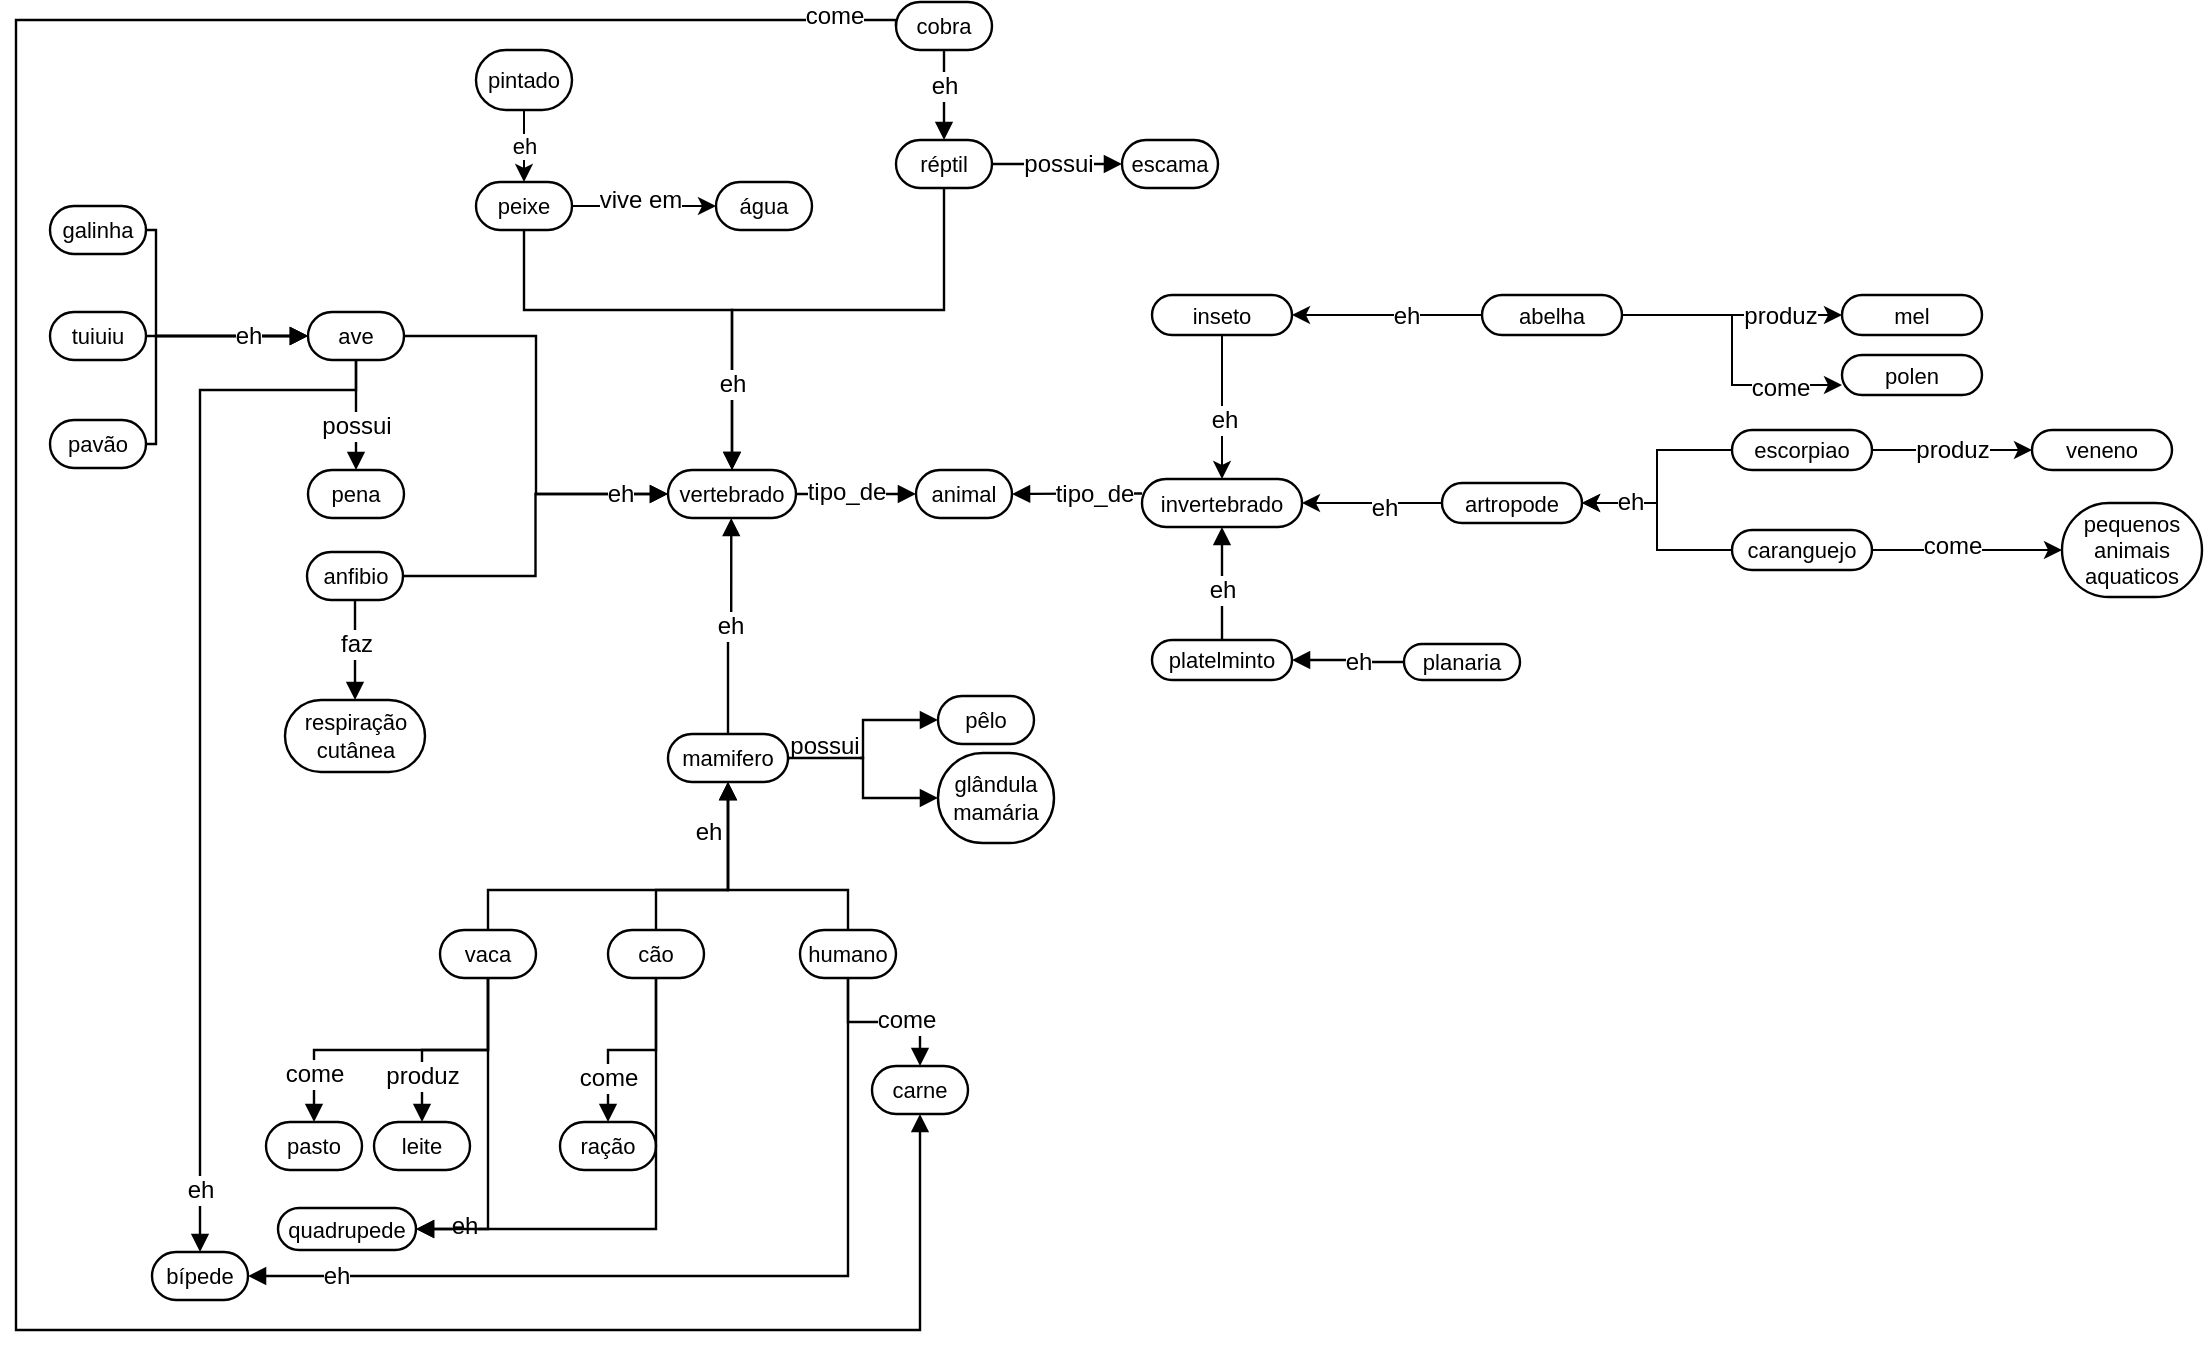<mxfile pages="1" version="11.2.5" type="device"><diagram id="ahhVQlMR9LP3tuwdjXo9" name="Page-1"><mxGraphModel dx="1342" dy="1985" grid="1" gridSize="10" guides="1" tooltips="1" connect="1" arrows="1" fold="1" page="1" pageScale="1" pageWidth="827" pageHeight="1169" math="0" shadow="0"><root><mxCell id="0"/><mxCell id="1" parent="0"/><mxCell id="mCivuUqRMkFeDiW-_MKi-1" value="animal" style="html=1;whiteSpace=wrap;rounded=1;arcSize=50;fontSize=11;fontColor=#000000;spacing=5;strokeOpacity=100;strokeWidth=1.2;" parent="1" vertex="1"><mxGeometry x="520" y="180" width="48" height="24" as="geometry"/></mxCell><mxCell id="mCivuUqRMkFeDiW-_MKi-2" value="vertebrado" style="html=1;whiteSpace=wrap;rounded=1;arcSize=50;fontSize=11;fontColor=#000000;spacing=5;strokeOpacity=100;strokeWidth=1.2;" parent="1" vertex="1"><mxGeometry x="396" y="180" width="64" height="24" as="geometry"/></mxCell><mxCell id="mCivuUqRMkFeDiW-_MKi-3" value="invertebrado" style="html=1;whiteSpace=wrap;rounded=1;arcSize=50;fontSize=11;fontColor=#000000;spacing=5;strokeOpacity=100;strokeWidth=1.2;" parent="1" vertex="1"><mxGeometry x="633" y="184.5" width="80" height="24" as="geometry"/></mxCell><mxCell id="mCivuUqRMkFeDiW-_MKi-4" value="platelminto" style="html=1;whiteSpace=wrap;rounded=1;arcSize=50;fontSize=11;fontColor=#000000;spacing=5;strokeOpacity=100;strokeWidth=1.2;" parent="1" vertex="1"><mxGeometry x="638" y="265" width="70" height="20" as="geometry"/></mxCell><mxCell id="mCivuUqRMkFeDiW-_MKi-5" value="" style="html=1;jettySize=18;fontSize=11;strokeWidth=1.2;rounded=1;arcSize=0;edgeStyle=orthogonalEdgeStyle;startArrow=none;endArrow=block;endFill=1;exitX=1.01;exitY=0.5;exitPerimeter=1;entryX=-0.013;entryY=0.5;entryPerimeter=1;" parent="1" source="mCivuUqRMkFeDiW-_MKi-2" target="mCivuUqRMkFeDiW-_MKi-1" edge="1"><mxGeometry width="100" height="100" relative="1" as="geometry"/></mxCell><mxCell id="mCivuUqRMkFeDiW-_MKi-6" value="tipo_de" style="text;html=1;resizable=0;labelBackgroundColor=#ffffff;align=center;verticalAlign=middle;" parent="mCivuUqRMkFeDiW-_MKi-5" vertex="1"><mxGeometry x="-0.218" relative="1" as="geometry"><mxPoint x="1" y="-1" as="offset"/></mxGeometry></mxCell><mxCell id="mCivuUqRMkFeDiW-_MKi-7" value="" style="html=1;jettySize=18;fontSize=11;strokeWidth=1.2;rounded=1;arcSize=0;edgeStyle=orthogonalEdgeStyle;startArrow=none;endArrow=block;endFill=1;exitX=0.007;exitY=0.306;exitPerimeter=1;entryX=1.013;entryY=0.5;entryPerimeter=1;" parent="1" source="mCivuUqRMkFeDiW-_MKi-3" target="mCivuUqRMkFeDiW-_MKi-1" edge="1"><mxGeometry width="100" height="100" relative="1" as="geometry"/></mxCell><mxCell id="mCivuUqRMkFeDiW-_MKi-8" value="tipo_de" style="text;html=1;resizable=0;labelBackgroundColor=#ffffff;align=center;verticalAlign=middle;" parent="mCivuUqRMkFeDiW-_MKi-7" vertex="1"><mxGeometry x="0.435" relative="1" as="geometry"><mxPoint x="22.5" as="offset"/></mxGeometry></mxCell><mxCell id="GMGkpsXeHSGNdf0zRz0Y-57" style="edgeStyle=orthogonalEdgeStyle;rounded=0;orthogonalLoop=1;jettySize=auto;html=1;exitX=0.25;exitY=0;exitDx=0;exitDy=0;" parent="mCivuUqRMkFeDiW-_MKi-7" source="mCivuUqRMkFeDiW-_MKi-8" target="mCivuUqRMkFeDiW-_MKi-8" edge="1"><mxGeometry relative="1" as="geometry"/></mxCell><mxCell id="mCivuUqRMkFeDiW-_MKi-9" value="planaria" style="html=1;whiteSpace=wrap;rounded=1;arcSize=50;fontSize=11;fontColor=#000000;spacing=5;strokeOpacity=100;strokeWidth=1.2;" parent="1" vertex="1"><mxGeometry x="764" y="267" width="58" height="18" as="geometry"/></mxCell><mxCell id="mCivuUqRMkFeDiW-_MKi-10" value="" style="html=1;jettySize=18;fontSize=11;strokeWidth=1.2;rounded=1;arcSize=0;edgeStyle=orthogonalEdgeStyle;startArrow=none;endArrow=block;endFill=1;exitX=0.5;exitY=0;entryX=0.5;entryY=1.025;entryPerimeter=1;exitDx=0;exitDy=0;" parent="1" source="mCivuUqRMkFeDiW-_MKi-4" target="mCivuUqRMkFeDiW-_MKi-3" edge="1"><mxGeometry width="100" height="100" relative="1" as="geometry"/></mxCell><mxCell id="mCivuUqRMkFeDiW-_MKi-11" value="eh" style="text;html=1;resizable=0;labelBackgroundColor=#ffffff;align=center;verticalAlign=middle;" parent="mCivuUqRMkFeDiW-_MKi-10" vertex="1"><mxGeometry x="-0.108" relative="1" as="geometry"/></mxCell><mxCell id="mCivuUqRMkFeDiW-_MKi-12" value="" style="html=1;jettySize=18;fontSize=11;strokeWidth=1.2;rounded=1;arcSize=0;edgeStyle=orthogonalEdgeStyle;startArrow=none;endArrow=block;endFill=1;exitX=-0.013;exitY=0.5;exitPerimeter=1;entryX=1;entryY=0.5;entryDx=0;entryDy=0;" parent="1" source="mCivuUqRMkFeDiW-_MKi-9" target="mCivuUqRMkFeDiW-_MKi-4" edge="1"><mxGeometry width="100" height="100" relative="1" as="geometry"><mxPoint x="743" y="290" as="targetPoint"/></mxGeometry></mxCell><mxCell id="mCivuUqRMkFeDiW-_MKi-13" value="eh" style="text;html=1;resizable=0;labelBackgroundColor=#ffffff;align=center;verticalAlign=middle;" parent="mCivuUqRMkFeDiW-_MKi-12" vertex="1"><mxGeometry x="-0.175" relative="1" as="geometry"/></mxCell><mxCell id="mCivuUqRMkFeDiW-_MKi-14" value="mamifero" style="html=1;whiteSpace=wrap;rounded=1;arcSize=50;fontSize=11;fontColor=#000000;spacing=5;strokeOpacity=100;strokeWidth=1.2;" parent="1" vertex="1"><mxGeometry x="396" y="312" width="60" height="24" as="geometry"/></mxCell><mxCell id="mCivuUqRMkFeDiW-_MKi-15" value="ave" style="html=1;whiteSpace=wrap;rounded=1;arcSize=50;fontSize=11;fontColor=#000000;spacing=5;strokeOpacity=100;strokeWidth=1.2;" parent="1" vertex="1"><mxGeometry x="216" y="101" width="48" height="24" as="geometry"/></mxCell><mxCell id="mCivuUqRMkFeDiW-_MKi-90" style="edgeStyle=orthogonalEdgeStyle;rounded=0;orthogonalLoop=1;jettySize=auto;html=1;exitX=1;exitY=0.5;exitDx=0;exitDy=0;entryX=0;entryY=0.5;entryDx=0;entryDy=0;" parent="1" source="mCivuUqRMkFeDiW-_MKi-16" target="mCivuUqRMkFeDiW-_MKi-89" edge="1"><mxGeometry relative="1" as="geometry"/></mxCell><mxCell id="mCivuUqRMkFeDiW-_MKi-16" value="peixe" style="html=1;whiteSpace=wrap;rounded=1;arcSize=50;fontSize=11;fontColor=#000000;spacing=5;strokeOpacity=100;strokeWidth=1.2;" parent="1" vertex="1"><mxGeometry x="300" y="36" width="48" height="24" as="geometry"/></mxCell><mxCell id="mCivuUqRMkFeDiW-_MKi-17" value="" style="html=1;jettySize=18;fontSize=11;strokeWidth=1.2;rounded=1;arcSize=0;edgeStyle=orthogonalEdgeStyle;startArrow=none;endArrow=block;endFill=1;exitX=0.5;exitY=1.025;exitPerimeter=1;entryX=0.5;entryY=-0.025;entryPerimeter=1;" parent="1" source="mCivuUqRMkFeDiW-_MKi-16" target="mCivuUqRMkFeDiW-_MKi-2" edge="1"><mxGeometry width="100" height="100" relative="1" as="geometry"><Array as="points"><mxPoint x="324" y="100"/><mxPoint x="428" y="100"/></Array></mxGeometry></mxCell><mxCell id="mCivuUqRMkFeDiW-_MKi-18" value="" style="html=1;jettySize=18;fontSize=11;strokeWidth=1.2;rounded=1;arcSize=0;edgeStyle=orthogonalEdgeStyle;startArrow=none;endArrow=block;endFill=1;exitX=1.013;exitY=0.5;exitPerimeter=1;entryX=-0.01;entryY=0.5;entryPerimeter=1;" parent="1" source="mCivuUqRMkFeDiW-_MKi-15" target="mCivuUqRMkFeDiW-_MKi-2" edge="1"><mxGeometry width="100" height="100" relative="1" as="geometry"/></mxCell><mxCell id="mCivuUqRMkFeDiW-_MKi-19" value="" style="html=1;jettySize=18;fontSize=11;strokeWidth=1.2;rounded=1;arcSize=0;edgeStyle=orthogonalEdgeStyle;startArrow=none;endArrow=block;endFill=1;exitX=0.5;exitY=-0.025;exitPerimeter=1;entryX=0.494;entryY=1.025;entryPerimeter=1;" parent="1" source="mCivuUqRMkFeDiW-_MKi-14" target="mCivuUqRMkFeDiW-_MKi-2" edge="1"><mxGeometry width="100" height="100" relative="1" as="geometry"/></mxCell><mxCell id="mCivuUqRMkFeDiW-_MKi-20" value="eh" style="text;html=1;resizable=0;labelBackgroundColor=#ffffff;align=center;verticalAlign=middle;" parent="mCivuUqRMkFeDiW-_MKi-19" vertex="1"><mxGeometry relative="1" as="geometry"/></mxCell><mxCell id="mCivuUqRMkFeDiW-_MKi-21" value="humano" style="html=1;whiteSpace=wrap;rounded=1;arcSize=50;fontSize=11;fontColor=#000000;spacing=5;strokeOpacity=100;strokeWidth=1.2;" parent="1" vertex="1"><mxGeometry x="462" y="410" width="48" height="24" as="geometry"/></mxCell><mxCell id="mCivuUqRMkFeDiW-_MKi-22" value="galinha" style="html=1;whiteSpace=wrap;rounded=1;arcSize=50;fontSize=11;fontColor=#000000;spacing=5;strokeOpacity=100;strokeWidth=1.2;" parent="1" vertex="1"><mxGeometry x="87" y="48" width="48" height="24" as="geometry"/></mxCell><mxCell id="mCivuUqRMkFeDiW-_MKi-23" value="réptil" style="html=1;whiteSpace=wrap;rounded=1;arcSize=50;fontSize=11;fontColor=#000000;spacing=5;strokeOpacity=100;strokeWidth=1.2;" parent="1" vertex="1"><mxGeometry x="510" y="15" width="48" height="24" as="geometry"/></mxCell><mxCell id="mCivuUqRMkFeDiW-_MKi-24" value="cão" style="html=1;whiteSpace=wrap;rounded=1;arcSize=50;fontSize=11;fontColor=#000000;spacing=5;strokeOpacity=100;strokeWidth=1.2;" parent="1" vertex="1"><mxGeometry x="366" y="410" width="48" height="24" as="geometry"/></mxCell><mxCell id="mCivuUqRMkFeDiW-_MKi-25" value="anfibio" style="html=1;whiteSpace=wrap;rounded=1;arcSize=50;fontSize=11;fontColor=#000000;spacing=5;strokeOpacity=100;strokeWidth=1.2;" parent="1" vertex="1"><mxGeometry x="215.5" y="221" width="48" height="24" as="geometry"/></mxCell><mxCell id="mCivuUqRMkFeDiW-_MKi-26" value="" style="html=1;jettySize=18;fontSize=11;strokeWidth=1.2;rounded=1;arcSize=0;edgeStyle=orthogonalEdgeStyle;startArrow=none;endArrow=block;endFill=1;exitX=1.013;exitY=0.5;exitPerimeter=1;entryX=-0.01;entryY=0.5;entryPerimeter=1;" parent="1" source="mCivuUqRMkFeDiW-_MKi-25" target="mCivuUqRMkFeDiW-_MKi-2" edge="1"><mxGeometry width="100" height="100" relative="1" as="geometry"/></mxCell><mxCell id="mCivuUqRMkFeDiW-_MKi-27" value="eh" style="text;html=1;resizable=0;labelBackgroundColor=#ffffff;align=center;verticalAlign=middle;" parent="mCivuUqRMkFeDiW-_MKi-26" vertex="1"><mxGeometry x="0.722" relative="1" as="geometry"/></mxCell><mxCell id="mCivuUqRMkFeDiW-_MKi-28" value="" style="html=1;jettySize=18;fontSize=11;strokeWidth=1.2;rounded=1;arcSize=0;edgeStyle=orthogonalEdgeStyle;startArrow=none;endArrow=block;endFill=1;exitX=0.5;exitY=1.025;exitPerimeter=1;entryX=0.5;entryY=-0.025;entryPerimeter=1;" parent="1" source="mCivuUqRMkFeDiW-_MKi-23" target="mCivuUqRMkFeDiW-_MKi-2" edge="1"><mxGeometry width="100" height="100" relative="1" as="geometry"><Array as="points"><mxPoint x="534" y="100"/><mxPoint x="428" y="100"/></Array></mxGeometry></mxCell><mxCell id="mCivuUqRMkFeDiW-_MKi-29" value="eh" style="text;html=1;resizable=0;labelBackgroundColor=#ffffff;align=center;verticalAlign=middle;" parent="mCivuUqRMkFeDiW-_MKi-28" vertex="1"><mxGeometry x="0.647" relative="1" as="geometry"/></mxCell><mxCell id="mCivuUqRMkFeDiW-_MKi-30" value="tuiuiu" style="html=1;whiteSpace=wrap;rounded=1;arcSize=50;fontSize=11;fontColor=#000000;spacing=5;strokeOpacity=100;strokeWidth=1.2;" parent="1" vertex="1"><mxGeometry x="87" y="101" width="48" height="24" as="geometry"/></mxCell><mxCell id="mCivuUqRMkFeDiW-_MKi-31" value="pavão" style="html=1;whiteSpace=wrap;rounded=1;arcSize=50;fontSize=11;fontColor=#000000;spacing=5;strokeOpacity=100;strokeWidth=1.2;" parent="1" vertex="1"><mxGeometry x="87" y="155" width="48" height="24" as="geometry"/></mxCell><mxCell id="mCivuUqRMkFeDiW-_MKi-32" value="pêlo" style="html=1;whiteSpace=wrap;rounded=1;arcSize=50;fontSize=11;fontColor=#000000;spacing=5;strokeOpacity=100;strokeWidth=1.2;" parent="1" vertex="1"><mxGeometry x="531" y="293" width="48" height="24" as="geometry"/></mxCell><mxCell id="mCivuUqRMkFeDiW-_MKi-33" value="" style="html=1;jettySize=18;fontSize=11;strokeWidth=1.2;rounded=1;arcSize=0;edgeStyle=orthogonalEdgeStyle;startArrow=none;endArrow=block;endFill=1;exitX=0.5;exitY=-0.025;exitPerimeter=1;entryX=0.5;entryY=1.025;entryPerimeter=1;" parent="1" source="mCivuUqRMkFeDiW-_MKi-24" target="mCivuUqRMkFeDiW-_MKi-14" edge="1"><mxGeometry width="100" height="100" relative="1" as="geometry"><Array as="points"><mxPoint x="390" y="390"/><mxPoint x="426" y="390"/></Array></mxGeometry></mxCell><mxCell id="mCivuUqRMkFeDiW-_MKi-34" value="" style="html=1;jettySize=18;fontSize=11;strokeWidth=1.2;rounded=1;arcSize=0;edgeStyle=orthogonalEdgeStyle;startArrow=none;endArrow=block;endFill=1;exitX=0.5;exitY=-0.025;exitPerimeter=1;entryX=0.5;entryY=1.025;entryPerimeter=1;" parent="1" source="mCivuUqRMkFeDiW-_MKi-21" target="mCivuUqRMkFeDiW-_MKi-14" edge="1"><mxGeometry width="100" height="100" relative="1" as="geometry"><Array as="points"><mxPoint x="486" y="390"/><mxPoint x="426" y="390"/></Array></mxGeometry></mxCell><mxCell id="mCivuUqRMkFeDiW-_MKi-35" value="eh" style="text;html=1;resizable=0;labelBackgroundColor=#ffffff;align=center;verticalAlign=middle;" parent="mCivuUqRMkFeDiW-_MKi-34" vertex="1"><mxGeometry x="0.633" relative="1" as="geometry"><mxPoint x="-10" as="offset"/></mxGeometry></mxCell><mxCell id="mCivuUqRMkFeDiW-_MKi-36" value="" style="html=1;jettySize=18;fontSize=11;strokeWidth=1.2;rounded=1;arcSize=0;edgeStyle=orthogonalEdgeStyle;startArrow=none;endArrow=block;endFill=1;exitX=1.013;exitY=0.5;exitPerimeter=1;entryX=-0.013;entryY=0.5;entryPerimeter=1;" parent="1" source="mCivuUqRMkFeDiW-_MKi-14" target="mCivuUqRMkFeDiW-_MKi-32" edge="1"><mxGeometry width="100" height="100" relative="1" as="geometry"/></mxCell><mxCell id="mCivuUqRMkFeDiW-_MKi-37" value="possui" style="text;html=1;resizable=0;labelBackgroundColor=#ffffff;align=center;verticalAlign=middle;" parent="mCivuUqRMkFeDiW-_MKi-36" vertex="1"><mxGeometry x="-0.499" relative="1" as="geometry"><mxPoint x="-5.5" y="-6.5" as="offset"/></mxGeometry></mxCell><mxCell id="mCivuUqRMkFeDiW-_MKi-38" value="vaca" style="html=1;whiteSpace=wrap;rounded=1;arcSize=50;fontSize=11;fontColor=#000000;spacing=5;strokeOpacity=100;strokeWidth=1.2;" parent="1" vertex="1"><mxGeometry x="282" y="410" width="48" height="24" as="geometry"/></mxCell><mxCell id="mCivuUqRMkFeDiW-_MKi-39" value="" style="html=1;jettySize=18;fontSize=11;strokeWidth=1.2;rounded=1;arcSize=0;edgeStyle=orthogonalEdgeStyle;startArrow=none;endArrow=block;endFill=1;exitX=0.5;exitY=-0.025;exitPerimeter=1;entryX=0.5;entryY=1.025;entryPerimeter=1;" parent="1" source="mCivuUqRMkFeDiW-_MKi-38" target="mCivuUqRMkFeDiW-_MKi-14" edge="1"><mxGeometry width="100" height="100" relative="1" as="geometry"><Array as="points"><mxPoint x="306" y="390"/><mxPoint x="426" y="390"/></Array></mxGeometry></mxCell><mxCell id="mCivuUqRMkFeDiW-_MKi-40" value="leite" style="html=1;whiteSpace=wrap;rounded=1;arcSize=50;fontSize=11;fontColor=#000000;spacing=5;strokeOpacity=100;strokeWidth=1.2;" parent="1" vertex="1"><mxGeometry x="249" y="506" width="48" height="24" as="geometry"/></mxCell><mxCell id="mCivuUqRMkFeDiW-_MKi-41" value="" style="html=1;jettySize=18;fontSize=11;strokeWidth=1.2;rounded=1;arcSize=0;edgeStyle=orthogonalEdgeStyle;startArrow=none;endArrow=block;endFill=1;exitX=0.5;exitY=1.025;exitPerimeter=1;entryX=0.5;entryY=-0.025;entryPerimeter=1;" parent="1" source="mCivuUqRMkFeDiW-_MKi-38" target="mCivuUqRMkFeDiW-_MKi-40" edge="1"><mxGeometry width="100" height="100" relative="1" as="geometry"/></mxCell><mxCell id="mCivuUqRMkFeDiW-_MKi-42" value="produz" style="text;html=1;resizable=0;labelBackgroundColor=#ffffff;align=center;verticalAlign=middle;" parent="mCivuUqRMkFeDiW-_MKi-41" vertex="1"><mxGeometry x="0.386" relative="1" as="geometry"><mxPoint y="8.5" as="offset"/></mxGeometry></mxCell><mxCell id="mCivuUqRMkFeDiW-_MKi-43" value="ração" style="html=1;whiteSpace=wrap;rounded=1;arcSize=50;fontSize=11;fontColor=#000000;spacing=5;strokeOpacity=100;strokeWidth=1.2;" parent="1" vertex="1"><mxGeometry x="342" y="506" width="48" height="24" as="geometry"/></mxCell><mxCell id="mCivuUqRMkFeDiW-_MKi-44" value="" style="html=1;jettySize=18;fontSize=11;strokeWidth=1.2;rounded=1;arcSize=0;edgeStyle=orthogonalEdgeStyle;startArrow=none;endArrow=block;endFill=1;exitX=0.5;exitY=1.025;exitPerimeter=1;entryX=0.5;entryY=-0.025;entryPerimeter=1;" parent="1" source="mCivuUqRMkFeDiW-_MKi-24" target="mCivuUqRMkFeDiW-_MKi-43" edge="1"><mxGeometry width="100" height="100" relative="1" as="geometry"/></mxCell><mxCell id="mCivuUqRMkFeDiW-_MKi-45" value="come" style="text;html=1;resizable=0;labelBackgroundColor=#ffffff;align=center;verticalAlign=middle;" parent="mCivuUqRMkFeDiW-_MKi-44" vertex="1"><mxGeometry x="0.545" relative="1" as="geometry"/></mxCell><mxCell id="mCivuUqRMkFeDiW-_MKi-46" value="" style="html=1;jettySize=18;fontSize=11;strokeWidth=1.2;rounded=1;arcSize=0;edgeStyle=orthogonalEdgeStyle;startArrow=none;endArrow=block;endFill=1;exitX=0.5;exitY=1.025;exitPerimeter=1;entryX=0.5;entryY=-0.025;entryPerimeter=1;" parent="1" source="mCivuUqRMkFeDiW-_MKi-38" target="mCivuUqRMkFeDiW-_MKi-48" edge="1"><mxGeometry width="100" height="100" relative="1" as="geometry"/></mxCell><mxCell id="mCivuUqRMkFeDiW-_MKi-47" value="come" style="text;html=1;resizable=0;labelBackgroundColor=#ffffff;align=center;verticalAlign=middle;" parent="mCivuUqRMkFeDiW-_MKi-46" vertex="1"><mxGeometry x="0.621" relative="1" as="geometry"><mxPoint y="6" as="offset"/></mxGeometry></mxCell><mxCell id="mCivuUqRMkFeDiW-_MKi-48" value="pasto" style="html=1;whiteSpace=wrap;rounded=1;arcSize=50;fontSize=11;fontColor=#000000;spacing=5;strokeOpacity=100;strokeWidth=1.2;" parent="1" vertex="1"><mxGeometry x="195" y="506" width="48" height="24" as="geometry"/></mxCell><mxCell id="mCivuUqRMkFeDiW-_MKi-49" value="bípede" style="html=1;whiteSpace=wrap;rounded=1;arcSize=50;fontSize=11;fontColor=#000000;spacing=5;strokeOpacity=100;strokeWidth=1.2;" parent="1" vertex="1"><mxGeometry x="138" y="571" width="48" height="24" as="geometry"/></mxCell><mxCell id="mCivuUqRMkFeDiW-_MKi-50" value="" style="html=1;jettySize=18;fontSize=11;strokeWidth=1.2;rounded=1;arcSize=0;edgeStyle=orthogonalEdgeStyle;startArrow=none;endArrow=block;endFill=1;exitX=1.013;exitY=0.5;exitPerimeter=1;entryX=-0.013;entryY=0.5;entryPerimeter=1;" parent="1" source="mCivuUqRMkFeDiW-_MKi-22" target="mCivuUqRMkFeDiW-_MKi-15" edge="1"><mxGeometry width="100" height="100" relative="1" as="geometry"><Array as="points"><mxPoint x="140" y="60"/><mxPoint x="140" y="113"/></Array></mxGeometry></mxCell><mxCell id="mCivuUqRMkFeDiW-_MKi-51" value="" style="html=1;jettySize=18;fontSize=11;strokeWidth=1.2;rounded=1;arcSize=0;edgeStyle=orthogonalEdgeStyle;startArrow=none;endArrow=block;endFill=1;exitX=1.013;exitY=0.5;exitPerimeter=1;entryX=-0.013;entryY=0.5;entryPerimeter=1;" parent="1" source="mCivuUqRMkFeDiW-_MKi-30" target="mCivuUqRMkFeDiW-_MKi-15" edge="1"><mxGeometry width="100" height="100" relative="1" as="geometry"/></mxCell><mxCell id="mCivuUqRMkFeDiW-_MKi-52" value="" style="html=1;jettySize=18;fontSize=11;strokeWidth=1.2;rounded=1;arcSize=0;edgeStyle=orthogonalEdgeStyle;startArrow=none;endArrow=block;endFill=1;exitX=1.013;exitY=0.5;exitPerimeter=1;entryX=-0.013;entryY=0.5;entryPerimeter=1;" parent="1" source="mCivuUqRMkFeDiW-_MKi-31" target="mCivuUqRMkFeDiW-_MKi-15" edge="1"><mxGeometry width="100" height="100" relative="1" as="geometry"><Array as="points"><mxPoint x="140" y="167"/><mxPoint x="140" y="113"/></Array></mxGeometry></mxCell><mxCell id="mCivuUqRMkFeDiW-_MKi-53" value="eh" style="text;html=1;resizable=0;labelBackgroundColor=#ffffff;align=center;verticalAlign=middle;" parent="mCivuUqRMkFeDiW-_MKi-52" vertex="1"><mxGeometry x="0.75" relative="1" as="geometry"><mxPoint x="-13" as="offset"/></mxGeometry></mxCell><mxCell id="mCivuUqRMkFeDiW-_MKi-83" style="edgeStyle=orthogonalEdgeStyle;rounded=0;orthogonalLoop=1;jettySize=auto;html=1;exitX=0.25;exitY=0;exitDx=0;exitDy=0;" parent="mCivuUqRMkFeDiW-_MKi-52" source="mCivuUqRMkFeDiW-_MKi-53" target="mCivuUqRMkFeDiW-_MKi-53" edge="1"><mxGeometry relative="1" as="geometry"/></mxCell><mxCell id="mCivuUqRMkFeDiW-_MKi-54" value="pena" style="html=1;whiteSpace=wrap;rounded=1;arcSize=50;fontSize=11;fontColor=#000000;spacing=5;strokeOpacity=100;strokeWidth=1.2;" parent="1" vertex="1"><mxGeometry x="216" y="180" width="48" height="24" as="geometry"/></mxCell><mxCell id="mCivuUqRMkFeDiW-_MKi-55" value="" style="html=1;jettySize=18;fontSize=11;strokeWidth=1.2;rounded=1;arcSize=0;edgeStyle=orthogonalEdgeStyle;startArrow=none;endArrow=block;endFill=1;exitX=0.5;exitY=1.025;exitPerimeter=1;entryX=0.5;entryY=-0.025;entryPerimeter=1;" parent="1" source="mCivuUqRMkFeDiW-_MKi-15" target="mCivuUqRMkFeDiW-_MKi-54" edge="1"><mxGeometry width="100" height="100" relative="1" as="geometry"/></mxCell><mxCell id="mCivuUqRMkFeDiW-_MKi-56" value="possui" style="text;html=1;resizable=0;labelBackgroundColor=#ffffff;align=center;verticalAlign=middle;" parent="mCivuUqRMkFeDiW-_MKi-55" vertex="1"><mxGeometry x="0.199" relative="1" as="geometry"/></mxCell><mxCell id="mCivuUqRMkFeDiW-_MKi-57" value="glândula mamária" style="html=1;whiteSpace=wrap;rounded=1;arcSize=50;fontSize=11;fontColor=#000000;spacing=5;strokeOpacity=100;strokeWidth=1.2;" parent="1" vertex="1"><mxGeometry x="531" y="321.5" width="58" height="45" as="geometry"/></mxCell><mxCell id="mCivuUqRMkFeDiW-_MKi-58" value="" style="html=1;jettySize=18;fontSize=11;strokeWidth=1.2;rounded=1;arcSize=0;edgeStyle=orthogonalEdgeStyle;startArrow=none;endArrow=block;endFill=1;exitX=1.013;exitY=0.5;exitPerimeter=1;entryX=-0.013;entryY=0.5;entryPerimeter=1;" parent="1" source="mCivuUqRMkFeDiW-_MKi-14" target="mCivuUqRMkFeDiW-_MKi-57" edge="1"><mxGeometry width="100" height="100" relative="1" as="geometry"/></mxCell><mxCell id="mCivuUqRMkFeDiW-_MKi-59" value="quadrupede" style="html=1;whiteSpace=wrap;rounded=1;arcSize=50;fontSize=11;fontColor=#000000;spacing=5;strokeOpacity=100;strokeWidth=1.2;" parent="1" vertex="1"><mxGeometry x="201" y="549" width="69" height="21" as="geometry"/></mxCell><mxCell id="mCivuUqRMkFeDiW-_MKi-60" value="" style="html=1;jettySize=18;fontSize=11;strokeWidth=1.2;rounded=1;arcSize=0;edgeStyle=orthogonalEdgeStyle;startArrow=none;endArrow=block;endFill=1;exitX=0.5;exitY=1.025;exitPerimeter=1;entryX=1.013;entryY=0.5;entryPerimeter=1;" parent="1" source="mCivuUqRMkFeDiW-_MKi-21" target="mCivuUqRMkFeDiW-_MKi-49" edge="1"><mxGeometry width="100" height="100" relative="1" as="geometry"/></mxCell><mxCell id="mCivuUqRMkFeDiW-_MKi-61" value="eh" style="text;html=1;resizable=0;labelBackgroundColor=#ffffff;align=center;verticalAlign=middle;" parent="mCivuUqRMkFeDiW-_MKi-60" vertex="1"><mxGeometry x="0.806" relative="1" as="geometry"/></mxCell><mxCell id="mCivuUqRMkFeDiW-_MKi-62" value="" style="html=1;jettySize=18;fontSize=11;strokeWidth=1.2;rounded=1;arcSize=0;edgeStyle=orthogonalEdgeStyle;startArrow=none;endArrow=block;endFill=1;exitX=0.5;exitY=1.025;exitPerimeter=1;entryX=1.011;entryY=0.5;entryPerimeter=1;" parent="1" source="mCivuUqRMkFeDiW-_MKi-24" target="mCivuUqRMkFeDiW-_MKi-59" edge="1"><mxGeometry width="100" height="100" relative="1" as="geometry"/></mxCell><mxCell id="mCivuUqRMkFeDiW-_MKi-63" value="eh" style="text;html=1;resizable=0;labelBackgroundColor=#ffffff;align=center;verticalAlign=middle;" parent="mCivuUqRMkFeDiW-_MKi-62" vertex="1"><mxGeometry x="0.766" relative="1" as="geometry"><mxPoint x="-5" y="-2" as="offset"/></mxGeometry></mxCell><mxCell id="mCivuUqRMkFeDiW-_MKi-64" value="" style="html=1;jettySize=18;fontSize=11;strokeWidth=1.2;rounded=1;arcSize=0;edgeStyle=orthogonalEdgeStyle;startArrow=none;endArrow=block;endFill=1;exitX=0.5;exitY=1.025;exitPerimeter=1;entryX=1.011;entryY=0.5;entryPerimeter=1;" parent="1" source="mCivuUqRMkFeDiW-_MKi-38" target="mCivuUqRMkFeDiW-_MKi-59" edge="1"><mxGeometry width="100" height="100" relative="1" as="geometry"/></mxCell><mxCell id="mCivuUqRMkFeDiW-_MKi-65" value="" style="html=1;jettySize=18;fontSize=11;strokeWidth=1.2;rounded=1;arcSize=0;edgeStyle=orthogonalEdgeStyle;startArrow=none;endArrow=block;endFill=1;exitX=0.5;exitY=1.025;exitPerimeter=1;entryX=0.5;entryY=-0.025;entryPerimeter=1;" parent="1" source="mCivuUqRMkFeDiW-_MKi-15" target="mCivuUqRMkFeDiW-_MKi-49" edge="1"><mxGeometry width="100" height="100" relative="1" as="geometry"><Array as="points"><mxPoint x="240" y="140"/><mxPoint x="162" y="140"/></Array></mxGeometry></mxCell><mxCell id="mCivuUqRMkFeDiW-_MKi-66" value="eh" style="text;html=1;resizable=0;labelBackgroundColor=#ffffff;align=center;verticalAlign=middle;" parent="mCivuUqRMkFeDiW-_MKi-65" vertex="1"><mxGeometry x="0.881" relative="1" as="geometry"/></mxCell><mxCell id="mCivuUqRMkFeDiW-_MKi-67" value="carne" style="html=1;whiteSpace=wrap;rounded=1;arcSize=50;fontSize=11;fontColor=#000000;spacing=5;strokeOpacity=100;strokeWidth=1.2;" parent="1" vertex="1"><mxGeometry x="498" y="478" width="48" height="24" as="geometry"/></mxCell><mxCell id="mCivuUqRMkFeDiW-_MKi-68" value="" style="html=1;jettySize=18;fontSize=11;strokeWidth=1.2;rounded=1;arcSize=0;edgeStyle=orthogonalEdgeStyle;startArrow=none;endArrow=block;endFill=1;exitX=0.5;exitY=1.025;exitPerimeter=1;entryX=0.5;entryY=-0.025;entryPerimeter=1;" parent="1" source="mCivuUqRMkFeDiW-_MKi-21" target="mCivuUqRMkFeDiW-_MKi-67" edge="1"><mxGeometry width="100" height="100" relative="1" as="geometry"/></mxCell><mxCell id="mCivuUqRMkFeDiW-_MKi-69" value="come" style="text;html=1;resizable=0;labelBackgroundColor=#ffffff;align=center;verticalAlign=middle;" parent="mCivuUqRMkFeDiW-_MKi-68" vertex="1"><mxGeometry x="0.545" relative="1" as="geometry"><mxPoint x="-7" y="-5" as="offset"/></mxGeometry></mxCell><mxCell id="mCivuUqRMkFeDiW-_MKi-70" value="cobra" style="html=1;whiteSpace=wrap;rounded=1;arcSize=50;fontSize=11;fontColor=#000000;spacing=5;strokeOpacity=100;strokeWidth=1.2;" parent="1" vertex="1"><mxGeometry x="510" y="-54" width="48" height="24" as="geometry"/></mxCell><mxCell id="mCivuUqRMkFeDiW-_MKi-71" value="" style="html=1;jettySize=18;fontSize=11;strokeWidth=1.2;rounded=1;arcSize=0;edgeStyle=orthogonalEdgeStyle;startArrow=none;endArrow=block;endFill=1;exitX=0.5;exitY=1.025;exitPerimeter=1;entryX=0.5;entryY=-0.025;entryPerimeter=1;" parent="1" source="mCivuUqRMkFeDiW-_MKi-70" target="mCivuUqRMkFeDiW-_MKi-23" edge="1"><mxGeometry width="100" height="100" relative="1" as="geometry"/></mxCell><mxCell id="mCivuUqRMkFeDiW-_MKi-72" value="eh" style="text;html=1;resizable=0;labelBackgroundColor=#ffffff;align=center;verticalAlign=middle;" parent="mCivuUqRMkFeDiW-_MKi-71" vertex="1"><mxGeometry x="0.357" relative="1" as="geometry"><mxPoint y="-13" as="offset"/></mxGeometry></mxCell><mxCell id="mCivuUqRMkFeDiW-_MKi-73" value="" style="html=1;jettySize=18;fontSize=11;strokeWidth=1.2;rounded=1;arcSize=0;edgeStyle=orthogonalEdgeStyle;startArrow=none;endArrow=block;endFill=1;exitX=-0.013;exitY=0.5;exitPerimeter=1;entryX=0.5;entryY=1.025;entryPerimeter=1;" parent="1" source="mCivuUqRMkFeDiW-_MKi-70" target="mCivuUqRMkFeDiW-_MKi-67" edge="1"><mxGeometry width="100" height="100" relative="1" as="geometry"><Array as="points"><mxPoint x="510" y="-45"/><mxPoint x="70" y="-45"/><mxPoint x="70" y="610"/><mxPoint x="522" y="610"/></Array></mxGeometry></mxCell><mxCell id="mCivuUqRMkFeDiW-_MKi-74" value="come" style="text;html=1;resizable=0;labelBackgroundColor=#ffffff;align=center;verticalAlign=middle;" parent="mCivuUqRMkFeDiW-_MKi-73" vertex="1"><mxGeometry x="-0.959" relative="1" as="geometry"><mxPoint y="-2" as="offset"/></mxGeometry></mxCell><mxCell id="mCivuUqRMkFeDiW-_MKi-75" value="escama" style="html=1;whiteSpace=wrap;rounded=1;arcSize=50;fontSize=11;fontColor=#000000;spacing=5;strokeOpacity=100;strokeWidth=1.2;" parent="1" vertex="1"><mxGeometry x="623" y="15" width="48" height="24" as="geometry"/></mxCell><mxCell id="mCivuUqRMkFeDiW-_MKi-76" value="" style="html=1;jettySize=18;fontSize=11;strokeWidth=1.2;rounded=1;arcSize=0;edgeStyle=orthogonalEdgeStyle;startArrow=none;endArrow=block;endFill=1;exitX=1.013;exitY=0.5;exitPerimeter=1;entryX=-0.013;entryY=0.5;entryPerimeter=1;" parent="1" source="mCivuUqRMkFeDiW-_MKi-23" target="mCivuUqRMkFeDiW-_MKi-75" edge="1"><mxGeometry width="100" height="100" relative="1" as="geometry"/></mxCell><mxCell id="mCivuUqRMkFeDiW-_MKi-77" value="possui" style="text;html=1;resizable=0;labelBackgroundColor=#ffffff;align=center;verticalAlign=middle;" parent="mCivuUqRMkFeDiW-_MKi-76" vertex="1"><mxGeometry relative="1" as="geometry"/></mxCell><mxCell id="mCivuUqRMkFeDiW-_MKi-78" value="respiração cutânea" style="html=1;whiteSpace=wrap;rounded=1;arcSize=50;fontSize=11;fontColor=#000000;spacing=5;strokeOpacity=100;strokeWidth=1.2;" parent="1" vertex="1"><mxGeometry x="204.5" y="295" width="70" height="36" as="geometry"/></mxCell><mxCell id="mCivuUqRMkFeDiW-_MKi-79" value="" style="html=1;jettySize=18;fontSize=11;strokeWidth=1.2;rounded=1;arcSize=0;edgeStyle=orthogonalEdgeStyle;startArrow=none;endArrow=block;endFill=1;exitX=0.5;exitY=1.025;exitPerimeter=1;entryX=0.5;entryY=-0.019;entryPerimeter=1;" parent="1" source="mCivuUqRMkFeDiW-_MKi-25" target="mCivuUqRMkFeDiW-_MKi-78" edge="1"><mxGeometry width="100" height="100" relative="1" as="geometry"/></mxCell><mxCell id="mCivuUqRMkFeDiW-_MKi-80" value="faz" style="text;html=1;resizable=0;labelBackgroundColor=#ffffff;align=center;verticalAlign=middle;" parent="mCivuUqRMkFeDiW-_MKi-79" vertex="1"><mxGeometry x="-0.149" relative="1" as="geometry"/></mxCell><mxCell id="mCivuUqRMkFeDiW-_MKi-87" value="eh&lt;br&gt;" style="edgeStyle=orthogonalEdgeStyle;rounded=0;orthogonalLoop=1;jettySize=auto;html=1;exitX=0.5;exitY=1;exitDx=0;exitDy=0;entryX=0.5;entryY=0;entryDx=0;entryDy=0;" parent="1" source="mCivuUqRMkFeDiW-_MKi-86" target="mCivuUqRMkFeDiW-_MKi-16" edge="1"><mxGeometry relative="1" as="geometry"/></mxCell><mxCell id="mCivuUqRMkFeDiW-_MKi-86" value="pintado" style="html=1;whiteSpace=wrap;rounded=1;arcSize=50;fontSize=11;fontColor=#000000;spacing=5;strokeOpacity=100;strokeWidth=1.2;" parent="1" vertex="1"><mxGeometry x="300" y="-30" width="48" height="30" as="geometry"/></mxCell><mxCell id="mCivuUqRMkFeDiW-_MKi-89" value="&lt;div&gt;água&lt;/div&gt;" style="html=1;whiteSpace=wrap;rounded=1;arcSize=50;fontSize=11;fontColor=#000000;spacing=5;strokeOpacity=100;strokeWidth=1.2;" parent="1" vertex="1"><mxGeometry x="420" y="36" width="48" height="24" as="geometry"/></mxCell><mxCell id="mCivuUqRMkFeDiW-_MKi-91" value="vive em" style="text;html=1;resizable=0;labelBackgroundColor=#ffffff;align=center;verticalAlign=middle;" parent="1" vertex="1"><mxGeometry x="568.224" y="22.793" as="geometry"><mxPoint x="-186" y="22" as="offset"/></mxGeometry></mxCell><mxCell id="GMGkpsXeHSGNdf0zRz0Y-5" style="edgeStyle=orthogonalEdgeStyle;rounded=0;orthogonalLoop=1;jettySize=auto;html=1;exitX=0.5;exitY=1;exitDx=0;exitDy=0;entryX=0.5;entryY=0;entryDx=0;entryDy=0;" parent="1" source="GMGkpsXeHSGNdf0zRz0Y-1" target="mCivuUqRMkFeDiW-_MKi-3" edge="1"><mxGeometry relative="1" as="geometry"/></mxCell><mxCell id="GMGkpsXeHSGNdf0zRz0Y-13" value="&lt;div&gt;eh&lt;/div&gt;" style="text;html=1;resizable=0;points=[];align=center;verticalAlign=middle;labelBackgroundColor=#ffffff;" parent="GMGkpsXeHSGNdf0zRz0Y-5" vertex="1" connectable="0"><mxGeometry x="0.186" y="1" relative="1" as="geometry"><mxPoint as="offset"/></mxGeometry></mxCell><mxCell id="GMGkpsXeHSGNdf0zRz0Y-1" value="inseto" style="html=1;whiteSpace=wrap;rounded=1;arcSize=50;fontSize=11;fontColor=#000000;spacing=5;strokeOpacity=100;strokeWidth=1.2;" parent="1" vertex="1"><mxGeometry x="638" y="92.5" width="70" height="20" as="geometry"/></mxCell><mxCell id="GMGkpsXeHSGNdf0zRz0Y-16" style="edgeStyle=orthogonalEdgeStyle;rounded=0;orthogonalLoop=1;jettySize=auto;html=1;exitX=0;exitY=0.5;exitDx=0;exitDy=0;entryX=1;entryY=0.5;entryDx=0;entryDy=0;" parent="1" source="GMGkpsXeHSGNdf0zRz0Y-15" target="GMGkpsXeHSGNdf0zRz0Y-1" edge="1"><mxGeometry relative="1" as="geometry"/></mxCell><mxCell id="GMGkpsXeHSGNdf0zRz0Y-17" value="eh" style="text;html=1;resizable=0;points=[];align=center;verticalAlign=middle;labelBackgroundColor=#ffffff;" parent="GMGkpsXeHSGNdf0zRz0Y-16" vertex="1" connectable="0"><mxGeometry x="-0.204" relative="1" as="geometry"><mxPoint as="offset"/></mxGeometry></mxCell><mxCell id="GMGkpsXeHSGNdf0zRz0Y-32" style="edgeStyle=orthogonalEdgeStyle;rounded=0;orthogonalLoop=1;jettySize=auto;html=1;exitX=1;exitY=0.5;exitDx=0;exitDy=0;entryX=0;entryY=0.5;entryDx=0;entryDy=0;" parent="1" source="GMGkpsXeHSGNdf0zRz0Y-15" target="GMGkpsXeHSGNdf0zRz0Y-31" edge="1"><mxGeometry relative="1" as="geometry"/></mxCell><mxCell id="GMGkpsXeHSGNdf0zRz0Y-33" value="produz" style="text;html=1;resizable=0;points=[];align=center;verticalAlign=middle;labelBackgroundColor=#ffffff;" parent="GMGkpsXeHSGNdf0zRz0Y-32" vertex="1" connectable="0"><mxGeometry x="0.333" relative="1" as="geometry"><mxPoint x="5" y="0.5" as="offset"/></mxGeometry></mxCell><mxCell id="GMGkpsXeHSGNdf0zRz0Y-35" style="edgeStyle=orthogonalEdgeStyle;rounded=0;orthogonalLoop=1;jettySize=auto;html=1;exitX=1;exitY=0.5;exitDx=0;exitDy=0;entryX=0;entryY=0.75;entryDx=0;entryDy=0;" parent="1" source="GMGkpsXeHSGNdf0zRz0Y-15" target="GMGkpsXeHSGNdf0zRz0Y-34" edge="1"><mxGeometry relative="1" as="geometry"/></mxCell><mxCell id="GMGkpsXeHSGNdf0zRz0Y-36" value="come" style="text;html=1;resizable=0;points=[];align=center;verticalAlign=middle;labelBackgroundColor=#ffffff;" parent="GMGkpsXeHSGNdf0zRz0Y-35" vertex="1" connectable="0"><mxGeometry x="0.453" relative="1" as="geometry"><mxPoint x="8" y="1" as="offset"/></mxGeometry></mxCell><mxCell id="GMGkpsXeHSGNdf0zRz0Y-15" value="abelha" style="html=1;whiteSpace=wrap;rounded=1;arcSize=50;fontSize=11;fontColor=#000000;spacing=5;strokeOpacity=100;strokeWidth=1.2;" parent="1" vertex="1"><mxGeometry x="803" y="92.5" width="70" height="20" as="geometry"/></mxCell><mxCell id="GMGkpsXeHSGNdf0zRz0Y-20" style="edgeStyle=orthogonalEdgeStyle;rounded=0;orthogonalLoop=1;jettySize=auto;html=1;exitX=0;exitY=0.5;exitDx=0;exitDy=0;entryX=1;entryY=0.5;entryDx=0;entryDy=0;" parent="1" source="GMGkpsXeHSGNdf0zRz0Y-19" target="mCivuUqRMkFeDiW-_MKi-3" edge="1"><mxGeometry relative="1" as="geometry"><Array as="points"><mxPoint x="753" y="196.5"/><mxPoint x="753" y="196.5"/></Array></mxGeometry></mxCell><mxCell id="GMGkpsXeHSGNdf0zRz0Y-21" value="eh" style="text;html=1;resizable=0;points=[];align=center;verticalAlign=middle;labelBackgroundColor=#ffffff;" parent="GMGkpsXeHSGNdf0zRz0Y-20" vertex="1" connectable="0"><mxGeometry x="-0.148" y="2" relative="1" as="geometry"><mxPoint x="1" as="offset"/></mxGeometry></mxCell><mxCell id="GMGkpsXeHSGNdf0zRz0Y-19" value="&lt;div&gt;artropode&lt;/div&gt;" style="html=1;whiteSpace=wrap;rounded=1;arcSize=50;fontSize=11;fontColor=#000000;spacing=5;strokeOpacity=100;strokeWidth=1.2;" parent="1" vertex="1"><mxGeometry x="783" y="186.5" width="70" height="20" as="geometry"/></mxCell><mxCell id="GMGkpsXeHSGNdf0zRz0Y-23" style="edgeStyle=orthogonalEdgeStyle;rounded=0;orthogonalLoop=1;jettySize=auto;html=1;exitX=0;exitY=0.5;exitDx=0;exitDy=0;entryX=1;entryY=0.5;entryDx=0;entryDy=0;" parent="1" source="GMGkpsXeHSGNdf0zRz0Y-22" target="GMGkpsXeHSGNdf0zRz0Y-19" edge="1"><mxGeometry relative="1" as="geometry"/></mxCell><mxCell id="GMGkpsXeHSGNdf0zRz0Y-38" style="edgeStyle=orthogonalEdgeStyle;rounded=0;orthogonalLoop=1;jettySize=auto;html=1;exitX=1;exitY=0.5;exitDx=0;exitDy=0;" parent="1" source="GMGkpsXeHSGNdf0zRz0Y-22" target="GMGkpsXeHSGNdf0zRz0Y-37" edge="1"><mxGeometry relative="1" as="geometry"/></mxCell><mxCell id="GMGkpsXeHSGNdf0zRz0Y-39" value="produz" style="text;html=1;resizable=0;points=[];align=center;verticalAlign=middle;labelBackgroundColor=#ffffff;" parent="GMGkpsXeHSGNdf0zRz0Y-38" vertex="1" connectable="0"><mxGeometry x="0.35" y="1" relative="1" as="geometry"><mxPoint x="-14" y="1" as="offset"/></mxGeometry></mxCell><mxCell id="GMGkpsXeHSGNdf0zRz0Y-22" value="&lt;div&gt;escorpiao&lt;/div&gt;" style="html=1;whiteSpace=wrap;rounded=1;arcSize=50;fontSize=11;fontColor=#000000;spacing=5;strokeOpacity=100;strokeWidth=1.2;" parent="1" vertex="1"><mxGeometry x="928" y="160" width="70" height="20" as="geometry"/></mxCell><mxCell id="GMGkpsXeHSGNdf0zRz0Y-25" style="edgeStyle=orthogonalEdgeStyle;rounded=0;orthogonalLoop=1;jettySize=auto;html=1;exitX=0;exitY=0.5;exitDx=0;exitDy=0;entryX=1;entryY=0.5;entryDx=0;entryDy=0;" parent="1" source="GMGkpsXeHSGNdf0zRz0Y-24" target="GMGkpsXeHSGNdf0zRz0Y-19" edge="1"><mxGeometry relative="1" as="geometry"/></mxCell><mxCell id="Qjkn6tn2grSygamz9LZz-1" value="eh" style="text;html=1;resizable=0;points=[];align=center;verticalAlign=middle;labelBackgroundColor=#ffffff;" parent="GMGkpsXeHSGNdf0zRz0Y-25" vertex="1" connectable="0"><mxGeometry x="0.521" y="-1" relative="1" as="geometry"><mxPoint as="offset"/></mxGeometry></mxCell><mxCell id="GMGkpsXeHSGNdf0zRz0Y-48" style="edgeStyle=orthogonalEdgeStyle;rounded=0;orthogonalLoop=1;jettySize=auto;html=1;exitX=1;exitY=0.5;exitDx=0;exitDy=0;entryX=0;entryY=0.5;entryDx=0;entryDy=0;" parent="1" source="GMGkpsXeHSGNdf0zRz0Y-24" target="GMGkpsXeHSGNdf0zRz0Y-46" edge="1"><mxGeometry relative="1" as="geometry"/></mxCell><mxCell id="GMGkpsXeHSGNdf0zRz0Y-24" value="&lt;div&gt;caranguejo&lt;/div&gt;" style="html=1;whiteSpace=wrap;rounded=1;arcSize=50;fontSize=11;fontColor=#000000;spacing=5;strokeOpacity=100;strokeWidth=1.2;" parent="1" vertex="1"><mxGeometry x="928" y="210" width="70" height="20" as="geometry"/></mxCell><mxCell id="GMGkpsXeHSGNdf0zRz0Y-31" value="mel" style="html=1;whiteSpace=wrap;rounded=1;arcSize=50;fontSize=11;fontColor=#000000;spacing=5;strokeOpacity=100;strokeWidth=1.2;" parent="1" vertex="1"><mxGeometry x="983" y="92.5" width="70" height="20" as="geometry"/></mxCell><mxCell id="GMGkpsXeHSGNdf0zRz0Y-34" value="polen" style="html=1;whiteSpace=wrap;rounded=1;arcSize=50;fontSize=11;fontColor=#000000;spacing=5;strokeOpacity=100;strokeWidth=1.2;" parent="1" vertex="1"><mxGeometry x="983" y="122.5" width="70" height="20" as="geometry"/></mxCell><mxCell id="GMGkpsXeHSGNdf0zRz0Y-37" value="&lt;div&gt;veneno&lt;/div&gt;" style="html=1;whiteSpace=wrap;rounded=1;arcSize=50;fontSize=11;fontColor=#000000;spacing=5;strokeOpacity=100;strokeWidth=1.2;" parent="1" vertex="1"><mxGeometry x="1078" y="160" width="70" height="20" as="geometry"/></mxCell><mxCell id="GMGkpsXeHSGNdf0zRz0Y-44" value="come" style="text;html=1;resizable=0;points=[];align=center;verticalAlign=middle;labelBackgroundColor=#ffffff;" parent="1" vertex="1" connectable="0"><mxGeometry x="1027.897" y="220.207" as="geometry"><mxPoint x="10" y="-2" as="offset"/></mxGeometry></mxCell><mxCell id="GMGkpsXeHSGNdf0zRz0Y-46" value="pequenos animais aquaticos" style="html=1;whiteSpace=wrap;rounded=1;arcSize=50;fontSize=11;fontColor=#000000;spacing=5;strokeOpacity=100;strokeWidth=1.2;" parent="1" vertex="1"><mxGeometry x="1093" y="196.5" width="70" height="47" as="geometry"/></mxCell></root></mxGraphModel></diagram></mxfile>